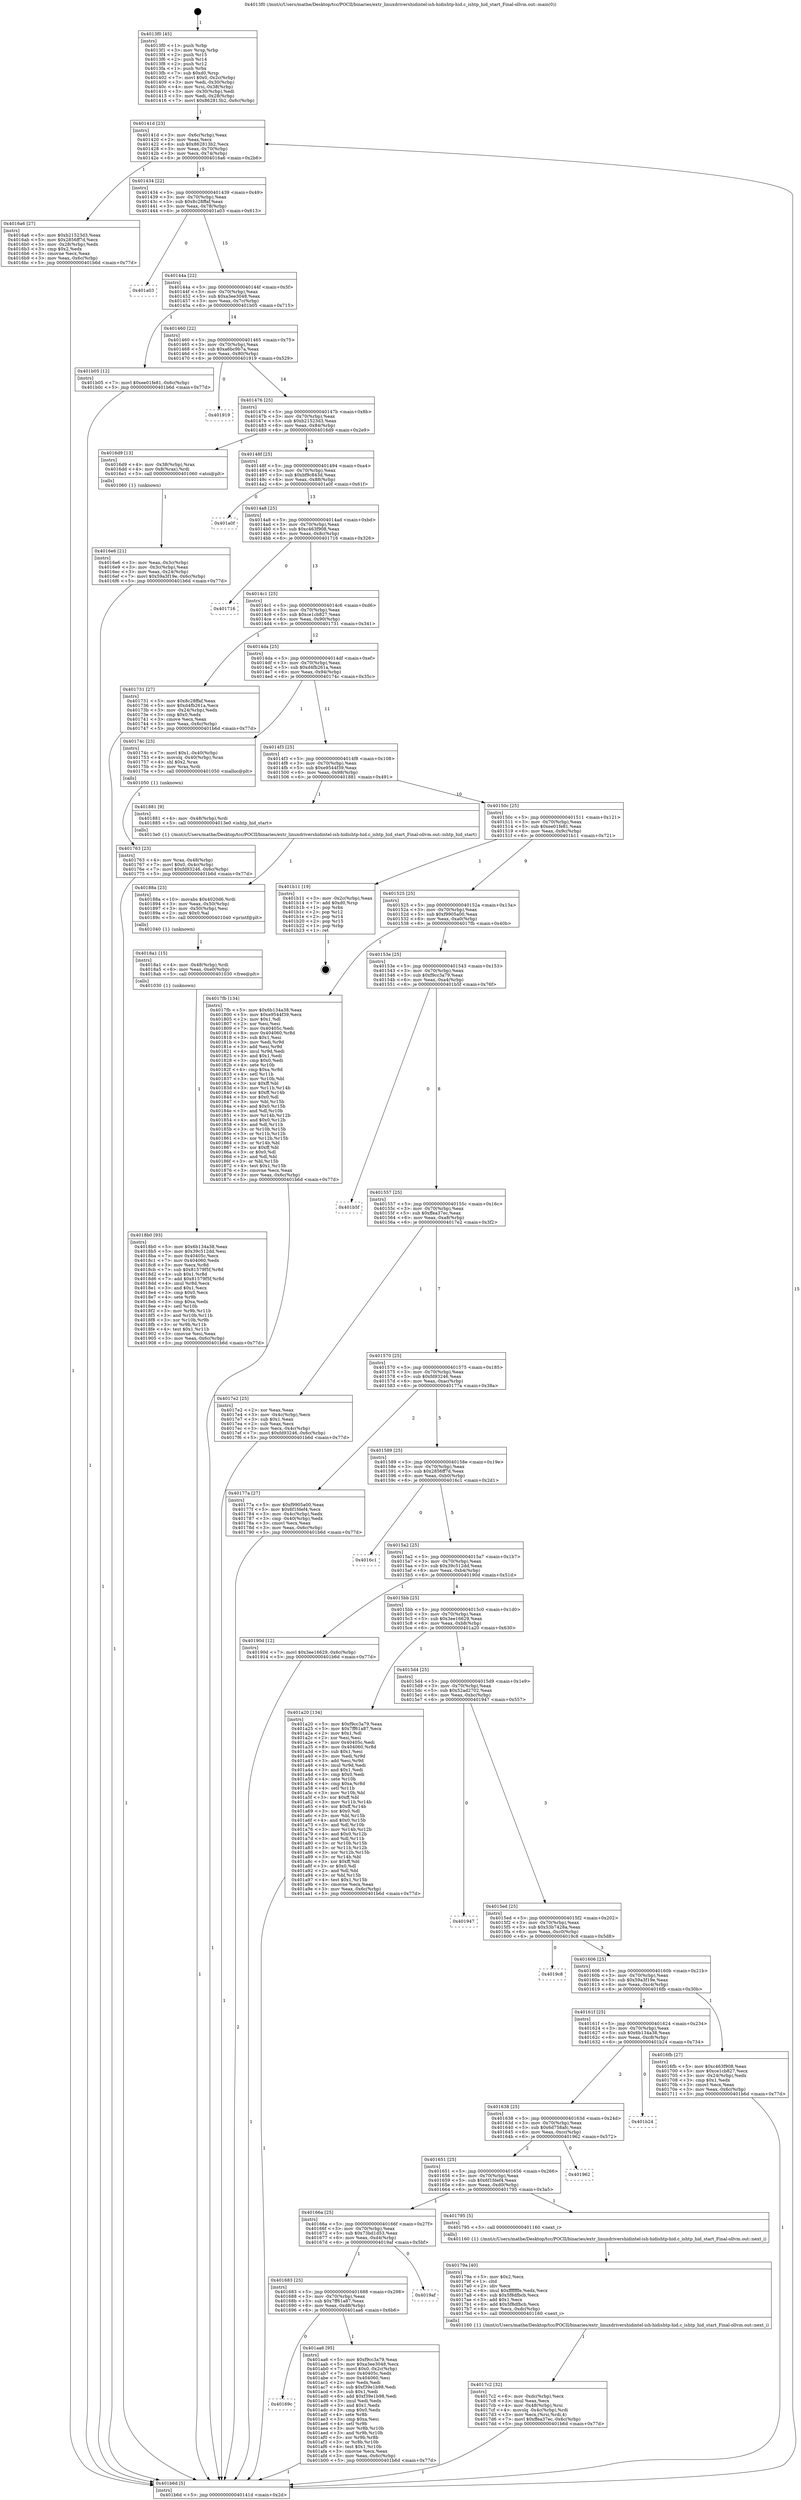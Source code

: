 digraph "0x4013f0" {
  label = "0x4013f0 (/mnt/c/Users/mathe/Desktop/tcc/POCII/binaries/extr_linuxdrivershidintel-ish-hidishtp-hid.c_ishtp_hid_start_Final-ollvm.out::main(0))"
  labelloc = "t"
  node[shape=record]

  Entry [label="",width=0.3,height=0.3,shape=circle,fillcolor=black,style=filled]
  "0x40141d" [label="{
     0x40141d [23]\l
     | [instrs]\l
     &nbsp;&nbsp;0x40141d \<+3\>: mov -0x6c(%rbp),%eax\l
     &nbsp;&nbsp;0x401420 \<+2\>: mov %eax,%ecx\l
     &nbsp;&nbsp;0x401422 \<+6\>: sub $0x862813b2,%ecx\l
     &nbsp;&nbsp;0x401428 \<+3\>: mov %eax,-0x70(%rbp)\l
     &nbsp;&nbsp;0x40142b \<+3\>: mov %ecx,-0x74(%rbp)\l
     &nbsp;&nbsp;0x40142e \<+6\>: je 00000000004016a6 \<main+0x2b6\>\l
  }"]
  "0x4016a6" [label="{
     0x4016a6 [27]\l
     | [instrs]\l
     &nbsp;&nbsp;0x4016a6 \<+5\>: mov $0xb21523d3,%eax\l
     &nbsp;&nbsp;0x4016ab \<+5\>: mov $0x2856ff7d,%ecx\l
     &nbsp;&nbsp;0x4016b0 \<+3\>: mov -0x28(%rbp),%edx\l
     &nbsp;&nbsp;0x4016b3 \<+3\>: cmp $0x2,%edx\l
     &nbsp;&nbsp;0x4016b6 \<+3\>: cmovne %ecx,%eax\l
     &nbsp;&nbsp;0x4016b9 \<+3\>: mov %eax,-0x6c(%rbp)\l
     &nbsp;&nbsp;0x4016bc \<+5\>: jmp 0000000000401b6d \<main+0x77d\>\l
  }"]
  "0x401434" [label="{
     0x401434 [22]\l
     | [instrs]\l
     &nbsp;&nbsp;0x401434 \<+5\>: jmp 0000000000401439 \<main+0x49\>\l
     &nbsp;&nbsp;0x401439 \<+3\>: mov -0x70(%rbp),%eax\l
     &nbsp;&nbsp;0x40143c \<+5\>: sub $0x8c28ffaf,%eax\l
     &nbsp;&nbsp;0x401441 \<+3\>: mov %eax,-0x78(%rbp)\l
     &nbsp;&nbsp;0x401444 \<+6\>: je 0000000000401a03 \<main+0x613\>\l
  }"]
  "0x401b6d" [label="{
     0x401b6d [5]\l
     | [instrs]\l
     &nbsp;&nbsp;0x401b6d \<+5\>: jmp 000000000040141d \<main+0x2d\>\l
  }"]
  "0x4013f0" [label="{
     0x4013f0 [45]\l
     | [instrs]\l
     &nbsp;&nbsp;0x4013f0 \<+1\>: push %rbp\l
     &nbsp;&nbsp;0x4013f1 \<+3\>: mov %rsp,%rbp\l
     &nbsp;&nbsp;0x4013f4 \<+2\>: push %r15\l
     &nbsp;&nbsp;0x4013f6 \<+2\>: push %r14\l
     &nbsp;&nbsp;0x4013f8 \<+2\>: push %r12\l
     &nbsp;&nbsp;0x4013fa \<+1\>: push %rbx\l
     &nbsp;&nbsp;0x4013fb \<+7\>: sub $0xd0,%rsp\l
     &nbsp;&nbsp;0x401402 \<+7\>: movl $0x0,-0x2c(%rbp)\l
     &nbsp;&nbsp;0x401409 \<+3\>: mov %edi,-0x30(%rbp)\l
     &nbsp;&nbsp;0x40140c \<+4\>: mov %rsi,-0x38(%rbp)\l
     &nbsp;&nbsp;0x401410 \<+3\>: mov -0x30(%rbp),%edi\l
     &nbsp;&nbsp;0x401413 \<+3\>: mov %edi,-0x28(%rbp)\l
     &nbsp;&nbsp;0x401416 \<+7\>: movl $0x862813b2,-0x6c(%rbp)\l
  }"]
  Exit [label="",width=0.3,height=0.3,shape=circle,fillcolor=black,style=filled,peripheries=2]
  "0x401a03" [label="{
     0x401a03\l
  }", style=dashed]
  "0x40144a" [label="{
     0x40144a [22]\l
     | [instrs]\l
     &nbsp;&nbsp;0x40144a \<+5\>: jmp 000000000040144f \<main+0x5f\>\l
     &nbsp;&nbsp;0x40144f \<+3\>: mov -0x70(%rbp),%eax\l
     &nbsp;&nbsp;0x401452 \<+5\>: sub $0xa3ee3048,%eax\l
     &nbsp;&nbsp;0x401457 \<+3\>: mov %eax,-0x7c(%rbp)\l
     &nbsp;&nbsp;0x40145a \<+6\>: je 0000000000401b05 \<main+0x715\>\l
  }"]
  "0x40169c" [label="{
     0x40169c\l
  }", style=dashed]
  "0x401b05" [label="{
     0x401b05 [12]\l
     | [instrs]\l
     &nbsp;&nbsp;0x401b05 \<+7\>: movl $0xee01fe81,-0x6c(%rbp)\l
     &nbsp;&nbsp;0x401b0c \<+5\>: jmp 0000000000401b6d \<main+0x77d\>\l
  }"]
  "0x401460" [label="{
     0x401460 [22]\l
     | [instrs]\l
     &nbsp;&nbsp;0x401460 \<+5\>: jmp 0000000000401465 \<main+0x75\>\l
     &nbsp;&nbsp;0x401465 \<+3\>: mov -0x70(%rbp),%eax\l
     &nbsp;&nbsp;0x401468 \<+5\>: sub $0xa6bc9b7a,%eax\l
     &nbsp;&nbsp;0x40146d \<+3\>: mov %eax,-0x80(%rbp)\l
     &nbsp;&nbsp;0x401470 \<+6\>: je 0000000000401919 \<main+0x529\>\l
  }"]
  "0x401aa6" [label="{
     0x401aa6 [95]\l
     | [instrs]\l
     &nbsp;&nbsp;0x401aa6 \<+5\>: mov $0xf9cc3a79,%eax\l
     &nbsp;&nbsp;0x401aab \<+5\>: mov $0xa3ee3048,%ecx\l
     &nbsp;&nbsp;0x401ab0 \<+7\>: movl $0x0,-0x2c(%rbp)\l
     &nbsp;&nbsp;0x401ab7 \<+7\>: mov 0x40405c,%edx\l
     &nbsp;&nbsp;0x401abe \<+7\>: mov 0x404060,%esi\l
     &nbsp;&nbsp;0x401ac5 \<+2\>: mov %edx,%edi\l
     &nbsp;&nbsp;0x401ac7 \<+6\>: sub $0xf39e1b98,%edi\l
     &nbsp;&nbsp;0x401acd \<+3\>: sub $0x1,%edi\l
     &nbsp;&nbsp;0x401ad0 \<+6\>: add $0xf39e1b98,%edi\l
     &nbsp;&nbsp;0x401ad6 \<+3\>: imul %edi,%edx\l
     &nbsp;&nbsp;0x401ad9 \<+3\>: and $0x1,%edx\l
     &nbsp;&nbsp;0x401adc \<+3\>: cmp $0x0,%edx\l
     &nbsp;&nbsp;0x401adf \<+4\>: sete %r8b\l
     &nbsp;&nbsp;0x401ae3 \<+3\>: cmp $0xa,%esi\l
     &nbsp;&nbsp;0x401ae6 \<+4\>: setl %r9b\l
     &nbsp;&nbsp;0x401aea \<+3\>: mov %r8b,%r10b\l
     &nbsp;&nbsp;0x401aed \<+3\>: and %r9b,%r10b\l
     &nbsp;&nbsp;0x401af0 \<+3\>: xor %r9b,%r8b\l
     &nbsp;&nbsp;0x401af3 \<+3\>: or %r8b,%r10b\l
     &nbsp;&nbsp;0x401af6 \<+4\>: test $0x1,%r10b\l
     &nbsp;&nbsp;0x401afa \<+3\>: cmovne %ecx,%eax\l
     &nbsp;&nbsp;0x401afd \<+3\>: mov %eax,-0x6c(%rbp)\l
     &nbsp;&nbsp;0x401b00 \<+5\>: jmp 0000000000401b6d \<main+0x77d\>\l
  }"]
  "0x401919" [label="{
     0x401919\l
  }", style=dashed]
  "0x401476" [label="{
     0x401476 [25]\l
     | [instrs]\l
     &nbsp;&nbsp;0x401476 \<+5\>: jmp 000000000040147b \<main+0x8b\>\l
     &nbsp;&nbsp;0x40147b \<+3\>: mov -0x70(%rbp),%eax\l
     &nbsp;&nbsp;0x40147e \<+5\>: sub $0xb21523d3,%eax\l
     &nbsp;&nbsp;0x401483 \<+6\>: mov %eax,-0x84(%rbp)\l
     &nbsp;&nbsp;0x401489 \<+6\>: je 00000000004016d9 \<main+0x2e9\>\l
  }"]
  "0x401683" [label="{
     0x401683 [25]\l
     | [instrs]\l
     &nbsp;&nbsp;0x401683 \<+5\>: jmp 0000000000401688 \<main+0x298\>\l
     &nbsp;&nbsp;0x401688 \<+3\>: mov -0x70(%rbp),%eax\l
     &nbsp;&nbsp;0x40168b \<+5\>: sub $0x7ff61a87,%eax\l
     &nbsp;&nbsp;0x401690 \<+6\>: mov %eax,-0xd8(%rbp)\l
     &nbsp;&nbsp;0x401696 \<+6\>: je 0000000000401aa6 \<main+0x6b6\>\l
  }"]
  "0x4016d9" [label="{
     0x4016d9 [13]\l
     | [instrs]\l
     &nbsp;&nbsp;0x4016d9 \<+4\>: mov -0x38(%rbp),%rax\l
     &nbsp;&nbsp;0x4016dd \<+4\>: mov 0x8(%rax),%rdi\l
     &nbsp;&nbsp;0x4016e1 \<+5\>: call 0000000000401060 \<atoi@plt\>\l
     | [calls]\l
     &nbsp;&nbsp;0x401060 \{1\} (unknown)\l
  }"]
  "0x40148f" [label="{
     0x40148f [25]\l
     | [instrs]\l
     &nbsp;&nbsp;0x40148f \<+5\>: jmp 0000000000401494 \<main+0xa4\>\l
     &nbsp;&nbsp;0x401494 \<+3\>: mov -0x70(%rbp),%eax\l
     &nbsp;&nbsp;0x401497 \<+5\>: sub $0xbf9c843d,%eax\l
     &nbsp;&nbsp;0x40149c \<+6\>: mov %eax,-0x88(%rbp)\l
     &nbsp;&nbsp;0x4014a2 \<+6\>: je 0000000000401a0f \<main+0x61f\>\l
  }"]
  "0x4016e6" [label="{
     0x4016e6 [21]\l
     | [instrs]\l
     &nbsp;&nbsp;0x4016e6 \<+3\>: mov %eax,-0x3c(%rbp)\l
     &nbsp;&nbsp;0x4016e9 \<+3\>: mov -0x3c(%rbp),%eax\l
     &nbsp;&nbsp;0x4016ec \<+3\>: mov %eax,-0x24(%rbp)\l
     &nbsp;&nbsp;0x4016ef \<+7\>: movl $0x59a3f19e,-0x6c(%rbp)\l
     &nbsp;&nbsp;0x4016f6 \<+5\>: jmp 0000000000401b6d \<main+0x77d\>\l
  }"]
  "0x4019af" [label="{
     0x4019af\l
  }", style=dashed]
  "0x401a0f" [label="{
     0x401a0f\l
  }", style=dashed]
  "0x4014a8" [label="{
     0x4014a8 [25]\l
     | [instrs]\l
     &nbsp;&nbsp;0x4014a8 \<+5\>: jmp 00000000004014ad \<main+0xbd\>\l
     &nbsp;&nbsp;0x4014ad \<+3\>: mov -0x70(%rbp),%eax\l
     &nbsp;&nbsp;0x4014b0 \<+5\>: sub $0xc463f908,%eax\l
     &nbsp;&nbsp;0x4014b5 \<+6\>: mov %eax,-0x8c(%rbp)\l
     &nbsp;&nbsp;0x4014bb \<+6\>: je 0000000000401716 \<main+0x326\>\l
  }"]
  "0x4018b0" [label="{
     0x4018b0 [93]\l
     | [instrs]\l
     &nbsp;&nbsp;0x4018b0 \<+5\>: mov $0x6b134a38,%eax\l
     &nbsp;&nbsp;0x4018b5 \<+5\>: mov $0x39c512dd,%esi\l
     &nbsp;&nbsp;0x4018ba \<+7\>: mov 0x40405c,%ecx\l
     &nbsp;&nbsp;0x4018c1 \<+7\>: mov 0x404060,%edx\l
     &nbsp;&nbsp;0x4018c8 \<+3\>: mov %ecx,%r8d\l
     &nbsp;&nbsp;0x4018cb \<+7\>: sub $0x81579f5f,%r8d\l
     &nbsp;&nbsp;0x4018d2 \<+4\>: sub $0x1,%r8d\l
     &nbsp;&nbsp;0x4018d6 \<+7\>: add $0x81579f5f,%r8d\l
     &nbsp;&nbsp;0x4018dd \<+4\>: imul %r8d,%ecx\l
     &nbsp;&nbsp;0x4018e1 \<+3\>: and $0x1,%ecx\l
     &nbsp;&nbsp;0x4018e4 \<+3\>: cmp $0x0,%ecx\l
     &nbsp;&nbsp;0x4018e7 \<+4\>: sete %r9b\l
     &nbsp;&nbsp;0x4018eb \<+3\>: cmp $0xa,%edx\l
     &nbsp;&nbsp;0x4018ee \<+4\>: setl %r10b\l
     &nbsp;&nbsp;0x4018f2 \<+3\>: mov %r9b,%r11b\l
     &nbsp;&nbsp;0x4018f5 \<+3\>: and %r10b,%r11b\l
     &nbsp;&nbsp;0x4018f8 \<+3\>: xor %r10b,%r9b\l
     &nbsp;&nbsp;0x4018fb \<+3\>: or %r9b,%r11b\l
     &nbsp;&nbsp;0x4018fe \<+4\>: test $0x1,%r11b\l
     &nbsp;&nbsp;0x401902 \<+3\>: cmovne %esi,%eax\l
     &nbsp;&nbsp;0x401905 \<+3\>: mov %eax,-0x6c(%rbp)\l
     &nbsp;&nbsp;0x401908 \<+5\>: jmp 0000000000401b6d \<main+0x77d\>\l
  }"]
  "0x401716" [label="{
     0x401716\l
  }", style=dashed]
  "0x4014c1" [label="{
     0x4014c1 [25]\l
     | [instrs]\l
     &nbsp;&nbsp;0x4014c1 \<+5\>: jmp 00000000004014c6 \<main+0xd6\>\l
     &nbsp;&nbsp;0x4014c6 \<+3\>: mov -0x70(%rbp),%eax\l
     &nbsp;&nbsp;0x4014c9 \<+5\>: sub $0xce1cb827,%eax\l
     &nbsp;&nbsp;0x4014ce \<+6\>: mov %eax,-0x90(%rbp)\l
     &nbsp;&nbsp;0x4014d4 \<+6\>: je 0000000000401731 \<main+0x341\>\l
  }"]
  "0x4018a1" [label="{
     0x4018a1 [15]\l
     | [instrs]\l
     &nbsp;&nbsp;0x4018a1 \<+4\>: mov -0x48(%rbp),%rdi\l
     &nbsp;&nbsp;0x4018a5 \<+6\>: mov %eax,-0xe0(%rbp)\l
     &nbsp;&nbsp;0x4018ab \<+5\>: call 0000000000401030 \<free@plt\>\l
     | [calls]\l
     &nbsp;&nbsp;0x401030 \{1\} (unknown)\l
  }"]
  "0x401731" [label="{
     0x401731 [27]\l
     | [instrs]\l
     &nbsp;&nbsp;0x401731 \<+5\>: mov $0x8c28ffaf,%eax\l
     &nbsp;&nbsp;0x401736 \<+5\>: mov $0xd4fb261a,%ecx\l
     &nbsp;&nbsp;0x40173b \<+3\>: mov -0x24(%rbp),%edx\l
     &nbsp;&nbsp;0x40173e \<+3\>: cmp $0x0,%edx\l
     &nbsp;&nbsp;0x401741 \<+3\>: cmove %ecx,%eax\l
     &nbsp;&nbsp;0x401744 \<+3\>: mov %eax,-0x6c(%rbp)\l
     &nbsp;&nbsp;0x401747 \<+5\>: jmp 0000000000401b6d \<main+0x77d\>\l
  }"]
  "0x4014da" [label="{
     0x4014da [25]\l
     | [instrs]\l
     &nbsp;&nbsp;0x4014da \<+5\>: jmp 00000000004014df \<main+0xef\>\l
     &nbsp;&nbsp;0x4014df \<+3\>: mov -0x70(%rbp),%eax\l
     &nbsp;&nbsp;0x4014e2 \<+5\>: sub $0xd4fb261a,%eax\l
     &nbsp;&nbsp;0x4014e7 \<+6\>: mov %eax,-0x94(%rbp)\l
     &nbsp;&nbsp;0x4014ed \<+6\>: je 000000000040174c \<main+0x35c\>\l
  }"]
  "0x40188a" [label="{
     0x40188a [23]\l
     | [instrs]\l
     &nbsp;&nbsp;0x40188a \<+10\>: movabs $0x4020d6,%rdi\l
     &nbsp;&nbsp;0x401894 \<+3\>: mov %eax,-0x50(%rbp)\l
     &nbsp;&nbsp;0x401897 \<+3\>: mov -0x50(%rbp),%esi\l
     &nbsp;&nbsp;0x40189a \<+2\>: mov $0x0,%al\l
     &nbsp;&nbsp;0x40189c \<+5\>: call 0000000000401040 \<printf@plt\>\l
     | [calls]\l
     &nbsp;&nbsp;0x401040 \{1\} (unknown)\l
  }"]
  "0x40174c" [label="{
     0x40174c [23]\l
     | [instrs]\l
     &nbsp;&nbsp;0x40174c \<+7\>: movl $0x1,-0x40(%rbp)\l
     &nbsp;&nbsp;0x401753 \<+4\>: movslq -0x40(%rbp),%rax\l
     &nbsp;&nbsp;0x401757 \<+4\>: shl $0x2,%rax\l
     &nbsp;&nbsp;0x40175b \<+3\>: mov %rax,%rdi\l
     &nbsp;&nbsp;0x40175e \<+5\>: call 0000000000401050 \<malloc@plt\>\l
     | [calls]\l
     &nbsp;&nbsp;0x401050 \{1\} (unknown)\l
  }"]
  "0x4014f3" [label="{
     0x4014f3 [25]\l
     | [instrs]\l
     &nbsp;&nbsp;0x4014f3 \<+5\>: jmp 00000000004014f8 \<main+0x108\>\l
     &nbsp;&nbsp;0x4014f8 \<+3\>: mov -0x70(%rbp),%eax\l
     &nbsp;&nbsp;0x4014fb \<+5\>: sub $0xe9544f39,%eax\l
     &nbsp;&nbsp;0x401500 \<+6\>: mov %eax,-0x98(%rbp)\l
     &nbsp;&nbsp;0x401506 \<+6\>: je 0000000000401881 \<main+0x491\>\l
  }"]
  "0x4017c2" [label="{
     0x4017c2 [32]\l
     | [instrs]\l
     &nbsp;&nbsp;0x4017c2 \<+6\>: mov -0xdc(%rbp),%ecx\l
     &nbsp;&nbsp;0x4017c8 \<+3\>: imul %eax,%ecx\l
     &nbsp;&nbsp;0x4017cb \<+4\>: mov -0x48(%rbp),%rsi\l
     &nbsp;&nbsp;0x4017cf \<+4\>: movslq -0x4c(%rbp),%rdi\l
     &nbsp;&nbsp;0x4017d3 \<+3\>: mov %ecx,(%rsi,%rdi,4)\l
     &nbsp;&nbsp;0x4017d6 \<+7\>: movl $0xffea37ec,-0x6c(%rbp)\l
     &nbsp;&nbsp;0x4017dd \<+5\>: jmp 0000000000401b6d \<main+0x77d\>\l
  }"]
  "0x401881" [label="{
     0x401881 [9]\l
     | [instrs]\l
     &nbsp;&nbsp;0x401881 \<+4\>: mov -0x48(%rbp),%rdi\l
     &nbsp;&nbsp;0x401885 \<+5\>: call 00000000004013e0 \<ishtp_hid_start\>\l
     | [calls]\l
     &nbsp;&nbsp;0x4013e0 \{1\} (/mnt/c/Users/mathe/Desktop/tcc/POCII/binaries/extr_linuxdrivershidintel-ish-hidishtp-hid.c_ishtp_hid_start_Final-ollvm.out::ishtp_hid_start)\l
  }"]
  "0x40150c" [label="{
     0x40150c [25]\l
     | [instrs]\l
     &nbsp;&nbsp;0x40150c \<+5\>: jmp 0000000000401511 \<main+0x121\>\l
     &nbsp;&nbsp;0x401511 \<+3\>: mov -0x70(%rbp),%eax\l
     &nbsp;&nbsp;0x401514 \<+5\>: sub $0xee01fe81,%eax\l
     &nbsp;&nbsp;0x401519 \<+6\>: mov %eax,-0x9c(%rbp)\l
     &nbsp;&nbsp;0x40151f \<+6\>: je 0000000000401b11 \<main+0x721\>\l
  }"]
  "0x40179a" [label="{
     0x40179a [40]\l
     | [instrs]\l
     &nbsp;&nbsp;0x40179a \<+5\>: mov $0x2,%ecx\l
     &nbsp;&nbsp;0x40179f \<+1\>: cltd\l
     &nbsp;&nbsp;0x4017a0 \<+2\>: idiv %ecx\l
     &nbsp;&nbsp;0x4017a2 \<+6\>: imul $0xfffffffe,%edx,%ecx\l
     &nbsp;&nbsp;0x4017a8 \<+6\>: sub $0x5f8dfbcb,%ecx\l
     &nbsp;&nbsp;0x4017ae \<+3\>: add $0x1,%ecx\l
     &nbsp;&nbsp;0x4017b1 \<+6\>: add $0x5f8dfbcb,%ecx\l
     &nbsp;&nbsp;0x4017b7 \<+6\>: mov %ecx,-0xdc(%rbp)\l
     &nbsp;&nbsp;0x4017bd \<+5\>: call 0000000000401160 \<next_i\>\l
     | [calls]\l
     &nbsp;&nbsp;0x401160 \{1\} (/mnt/c/Users/mathe/Desktop/tcc/POCII/binaries/extr_linuxdrivershidintel-ish-hidishtp-hid.c_ishtp_hid_start_Final-ollvm.out::next_i)\l
  }"]
  "0x401b11" [label="{
     0x401b11 [19]\l
     | [instrs]\l
     &nbsp;&nbsp;0x401b11 \<+3\>: mov -0x2c(%rbp),%eax\l
     &nbsp;&nbsp;0x401b14 \<+7\>: add $0xd0,%rsp\l
     &nbsp;&nbsp;0x401b1b \<+1\>: pop %rbx\l
     &nbsp;&nbsp;0x401b1c \<+2\>: pop %r12\l
     &nbsp;&nbsp;0x401b1e \<+2\>: pop %r14\l
     &nbsp;&nbsp;0x401b20 \<+2\>: pop %r15\l
     &nbsp;&nbsp;0x401b22 \<+1\>: pop %rbp\l
     &nbsp;&nbsp;0x401b23 \<+1\>: ret\l
  }"]
  "0x401525" [label="{
     0x401525 [25]\l
     | [instrs]\l
     &nbsp;&nbsp;0x401525 \<+5\>: jmp 000000000040152a \<main+0x13a\>\l
     &nbsp;&nbsp;0x40152a \<+3\>: mov -0x70(%rbp),%eax\l
     &nbsp;&nbsp;0x40152d \<+5\>: sub $0xf9905a00,%eax\l
     &nbsp;&nbsp;0x401532 \<+6\>: mov %eax,-0xa0(%rbp)\l
     &nbsp;&nbsp;0x401538 \<+6\>: je 00000000004017fb \<main+0x40b\>\l
  }"]
  "0x40166a" [label="{
     0x40166a [25]\l
     | [instrs]\l
     &nbsp;&nbsp;0x40166a \<+5\>: jmp 000000000040166f \<main+0x27f\>\l
     &nbsp;&nbsp;0x40166f \<+3\>: mov -0x70(%rbp),%eax\l
     &nbsp;&nbsp;0x401672 \<+5\>: sub $0x73bd1d53,%eax\l
     &nbsp;&nbsp;0x401677 \<+6\>: mov %eax,-0xd4(%rbp)\l
     &nbsp;&nbsp;0x40167d \<+6\>: je 00000000004019af \<main+0x5bf\>\l
  }"]
  "0x4017fb" [label="{
     0x4017fb [134]\l
     | [instrs]\l
     &nbsp;&nbsp;0x4017fb \<+5\>: mov $0x6b134a38,%eax\l
     &nbsp;&nbsp;0x401800 \<+5\>: mov $0xe9544f39,%ecx\l
     &nbsp;&nbsp;0x401805 \<+2\>: mov $0x1,%dl\l
     &nbsp;&nbsp;0x401807 \<+2\>: xor %esi,%esi\l
     &nbsp;&nbsp;0x401809 \<+7\>: mov 0x40405c,%edi\l
     &nbsp;&nbsp;0x401810 \<+8\>: mov 0x404060,%r8d\l
     &nbsp;&nbsp;0x401818 \<+3\>: sub $0x1,%esi\l
     &nbsp;&nbsp;0x40181b \<+3\>: mov %edi,%r9d\l
     &nbsp;&nbsp;0x40181e \<+3\>: add %esi,%r9d\l
     &nbsp;&nbsp;0x401821 \<+4\>: imul %r9d,%edi\l
     &nbsp;&nbsp;0x401825 \<+3\>: and $0x1,%edi\l
     &nbsp;&nbsp;0x401828 \<+3\>: cmp $0x0,%edi\l
     &nbsp;&nbsp;0x40182b \<+4\>: sete %r10b\l
     &nbsp;&nbsp;0x40182f \<+4\>: cmp $0xa,%r8d\l
     &nbsp;&nbsp;0x401833 \<+4\>: setl %r11b\l
     &nbsp;&nbsp;0x401837 \<+3\>: mov %r10b,%bl\l
     &nbsp;&nbsp;0x40183a \<+3\>: xor $0xff,%bl\l
     &nbsp;&nbsp;0x40183d \<+3\>: mov %r11b,%r14b\l
     &nbsp;&nbsp;0x401840 \<+4\>: xor $0xff,%r14b\l
     &nbsp;&nbsp;0x401844 \<+3\>: xor $0x0,%dl\l
     &nbsp;&nbsp;0x401847 \<+3\>: mov %bl,%r15b\l
     &nbsp;&nbsp;0x40184a \<+4\>: and $0x0,%r15b\l
     &nbsp;&nbsp;0x40184e \<+3\>: and %dl,%r10b\l
     &nbsp;&nbsp;0x401851 \<+3\>: mov %r14b,%r12b\l
     &nbsp;&nbsp;0x401854 \<+4\>: and $0x0,%r12b\l
     &nbsp;&nbsp;0x401858 \<+3\>: and %dl,%r11b\l
     &nbsp;&nbsp;0x40185b \<+3\>: or %r10b,%r15b\l
     &nbsp;&nbsp;0x40185e \<+3\>: or %r11b,%r12b\l
     &nbsp;&nbsp;0x401861 \<+3\>: xor %r12b,%r15b\l
     &nbsp;&nbsp;0x401864 \<+3\>: or %r14b,%bl\l
     &nbsp;&nbsp;0x401867 \<+3\>: xor $0xff,%bl\l
     &nbsp;&nbsp;0x40186a \<+3\>: or $0x0,%dl\l
     &nbsp;&nbsp;0x40186d \<+2\>: and %dl,%bl\l
     &nbsp;&nbsp;0x40186f \<+3\>: or %bl,%r15b\l
     &nbsp;&nbsp;0x401872 \<+4\>: test $0x1,%r15b\l
     &nbsp;&nbsp;0x401876 \<+3\>: cmovne %ecx,%eax\l
     &nbsp;&nbsp;0x401879 \<+3\>: mov %eax,-0x6c(%rbp)\l
     &nbsp;&nbsp;0x40187c \<+5\>: jmp 0000000000401b6d \<main+0x77d\>\l
  }"]
  "0x40153e" [label="{
     0x40153e [25]\l
     | [instrs]\l
     &nbsp;&nbsp;0x40153e \<+5\>: jmp 0000000000401543 \<main+0x153\>\l
     &nbsp;&nbsp;0x401543 \<+3\>: mov -0x70(%rbp),%eax\l
     &nbsp;&nbsp;0x401546 \<+5\>: sub $0xf9cc3a79,%eax\l
     &nbsp;&nbsp;0x40154b \<+6\>: mov %eax,-0xa4(%rbp)\l
     &nbsp;&nbsp;0x401551 \<+6\>: je 0000000000401b5f \<main+0x76f\>\l
  }"]
  "0x401795" [label="{
     0x401795 [5]\l
     | [instrs]\l
     &nbsp;&nbsp;0x401795 \<+5\>: call 0000000000401160 \<next_i\>\l
     | [calls]\l
     &nbsp;&nbsp;0x401160 \{1\} (/mnt/c/Users/mathe/Desktop/tcc/POCII/binaries/extr_linuxdrivershidintel-ish-hidishtp-hid.c_ishtp_hid_start_Final-ollvm.out::next_i)\l
  }"]
  "0x401b5f" [label="{
     0x401b5f\l
  }", style=dashed]
  "0x401557" [label="{
     0x401557 [25]\l
     | [instrs]\l
     &nbsp;&nbsp;0x401557 \<+5\>: jmp 000000000040155c \<main+0x16c\>\l
     &nbsp;&nbsp;0x40155c \<+3\>: mov -0x70(%rbp),%eax\l
     &nbsp;&nbsp;0x40155f \<+5\>: sub $0xffea37ec,%eax\l
     &nbsp;&nbsp;0x401564 \<+6\>: mov %eax,-0xa8(%rbp)\l
     &nbsp;&nbsp;0x40156a \<+6\>: je 00000000004017e2 \<main+0x3f2\>\l
  }"]
  "0x401651" [label="{
     0x401651 [25]\l
     | [instrs]\l
     &nbsp;&nbsp;0x401651 \<+5\>: jmp 0000000000401656 \<main+0x266\>\l
     &nbsp;&nbsp;0x401656 \<+3\>: mov -0x70(%rbp),%eax\l
     &nbsp;&nbsp;0x401659 \<+5\>: sub $0x6f1fdef4,%eax\l
     &nbsp;&nbsp;0x40165e \<+6\>: mov %eax,-0xd0(%rbp)\l
     &nbsp;&nbsp;0x401664 \<+6\>: je 0000000000401795 \<main+0x3a5\>\l
  }"]
  "0x4017e2" [label="{
     0x4017e2 [25]\l
     | [instrs]\l
     &nbsp;&nbsp;0x4017e2 \<+2\>: xor %eax,%eax\l
     &nbsp;&nbsp;0x4017e4 \<+3\>: mov -0x4c(%rbp),%ecx\l
     &nbsp;&nbsp;0x4017e7 \<+3\>: sub $0x1,%eax\l
     &nbsp;&nbsp;0x4017ea \<+2\>: sub %eax,%ecx\l
     &nbsp;&nbsp;0x4017ec \<+3\>: mov %ecx,-0x4c(%rbp)\l
     &nbsp;&nbsp;0x4017ef \<+7\>: movl $0xfd93246,-0x6c(%rbp)\l
     &nbsp;&nbsp;0x4017f6 \<+5\>: jmp 0000000000401b6d \<main+0x77d\>\l
  }"]
  "0x401570" [label="{
     0x401570 [25]\l
     | [instrs]\l
     &nbsp;&nbsp;0x401570 \<+5\>: jmp 0000000000401575 \<main+0x185\>\l
     &nbsp;&nbsp;0x401575 \<+3\>: mov -0x70(%rbp),%eax\l
     &nbsp;&nbsp;0x401578 \<+5\>: sub $0xfd93246,%eax\l
     &nbsp;&nbsp;0x40157d \<+6\>: mov %eax,-0xac(%rbp)\l
     &nbsp;&nbsp;0x401583 \<+6\>: je 000000000040177a \<main+0x38a\>\l
  }"]
  "0x401962" [label="{
     0x401962\l
  }", style=dashed]
  "0x40177a" [label="{
     0x40177a [27]\l
     | [instrs]\l
     &nbsp;&nbsp;0x40177a \<+5\>: mov $0xf9905a00,%eax\l
     &nbsp;&nbsp;0x40177f \<+5\>: mov $0x6f1fdef4,%ecx\l
     &nbsp;&nbsp;0x401784 \<+3\>: mov -0x4c(%rbp),%edx\l
     &nbsp;&nbsp;0x401787 \<+3\>: cmp -0x40(%rbp),%edx\l
     &nbsp;&nbsp;0x40178a \<+3\>: cmovl %ecx,%eax\l
     &nbsp;&nbsp;0x40178d \<+3\>: mov %eax,-0x6c(%rbp)\l
     &nbsp;&nbsp;0x401790 \<+5\>: jmp 0000000000401b6d \<main+0x77d\>\l
  }"]
  "0x401589" [label="{
     0x401589 [25]\l
     | [instrs]\l
     &nbsp;&nbsp;0x401589 \<+5\>: jmp 000000000040158e \<main+0x19e\>\l
     &nbsp;&nbsp;0x40158e \<+3\>: mov -0x70(%rbp),%eax\l
     &nbsp;&nbsp;0x401591 \<+5\>: sub $0x2856ff7d,%eax\l
     &nbsp;&nbsp;0x401596 \<+6\>: mov %eax,-0xb0(%rbp)\l
     &nbsp;&nbsp;0x40159c \<+6\>: je 00000000004016c1 \<main+0x2d1\>\l
  }"]
  "0x401638" [label="{
     0x401638 [25]\l
     | [instrs]\l
     &nbsp;&nbsp;0x401638 \<+5\>: jmp 000000000040163d \<main+0x24d\>\l
     &nbsp;&nbsp;0x40163d \<+3\>: mov -0x70(%rbp),%eax\l
     &nbsp;&nbsp;0x401640 \<+5\>: sub $0x6d758afc,%eax\l
     &nbsp;&nbsp;0x401645 \<+6\>: mov %eax,-0xcc(%rbp)\l
     &nbsp;&nbsp;0x40164b \<+6\>: je 0000000000401962 \<main+0x572\>\l
  }"]
  "0x4016c1" [label="{
     0x4016c1\l
  }", style=dashed]
  "0x4015a2" [label="{
     0x4015a2 [25]\l
     | [instrs]\l
     &nbsp;&nbsp;0x4015a2 \<+5\>: jmp 00000000004015a7 \<main+0x1b7\>\l
     &nbsp;&nbsp;0x4015a7 \<+3\>: mov -0x70(%rbp),%eax\l
     &nbsp;&nbsp;0x4015aa \<+5\>: sub $0x39c512dd,%eax\l
     &nbsp;&nbsp;0x4015af \<+6\>: mov %eax,-0xb4(%rbp)\l
     &nbsp;&nbsp;0x4015b5 \<+6\>: je 000000000040190d \<main+0x51d\>\l
  }"]
  "0x401b24" [label="{
     0x401b24\l
  }", style=dashed]
  "0x40190d" [label="{
     0x40190d [12]\l
     | [instrs]\l
     &nbsp;&nbsp;0x40190d \<+7\>: movl $0x3ee16629,-0x6c(%rbp)\l
     &nbsp;&nbsp;0x401914 \<+5\>: jmp 0000000000401b6d \<main+0x77d\>\l
  }"]
  "0x4015bb" [label="{
     0x4015bb [25]\l
     | [instrs]\l
     &nbsp;&nbsp;0x4015bb \<+5\>: jmp 00000000004015c0 \<main+0x1d0\>\l
     &nbsp;&nbsp;0x4015c0 \<+3\>: mov -0x70(%rbp),%eax\l
     &nbsp;&nbsp;0x4015c3 \<+5\>: sub $0x3ee16629,%eax\l
     &nbsp;&nbsp;0x4015c8 \<+6\>: mov %eax,-0xb8(%rbp)\l
     &nbsp;&nbsp;0x4015ce \<+6\>: je 0000000000401a20 \<main+0x630\>\l
  }"]
  "0x401763" [label="{
     0x401763 [23]\l
     | [instrs]\l
     &nbsp;&nbsp;0x401763 \<+4\>: mov %rax,-0x48(%rbp)\l
     &nbsp;&nbsp;0x401767 \<+7\>: movl $0x0,-0x4c(%rbp)\l
     &nbsp;&nbsp;0x40176e \<+7\>: movl $0xfd93246,-0x6c(%rbp)\l
     &nbsp;&nbsp;0x401775 \<+5\>: jmp 0000000000401b6d \<main+0x77d\>\l
  }"]
  "0x401a20" [label="{
     0x401a20 [134]\l
     | [instrs]\l
     &nbsp;&nbsp;0x401a20 \<+5\>: mov $0xf9cc3a79,%eax\l
     &nbsp;&nbsp;0x401a25 \<+5\>: mov $0x7ff61a87,%ecx\l
     &nbsp;&nbsp;0x401a2a \<+2\>: mov $0x1,%dl\l
     &nbsp;&nbsp;0x401a2c \<+2\>: xor %esi,%esi\l
     &nbsp;&nbsp;0x401a2e \<+7\>: mov 0x40405c,%edi\l
     &nbsp;&nbsp;0x401a35 \<+8\>: mov 0x404060,%r8d\l
     &nbsp;&nbsp;0x401a3d \<+3\>: sub $0x1,%esi\l
     &nbsp;&nbsp;0x401a40 \<+3\>: mov %edi,%r9d\l
     &nbsp;&nbsp;0x401a43 \<+3\>: add %esi,%r9d\l
     &nbsp;&nbsp;0x401a46 \<+4\>: imul %r9d,%edi\l
     &nbsp;&nbsp;0x401a4a \<+3\>: and $0x1,%edi\l
     &nbsp;&nbsp;0x401a4d \<+3\>: cmp $0x0,%edi\l
     &nbsp;&nbsp;0x401a50 \<+4\>: sete %r10b\l
     &nbsp;&nbsp;0x401a54 \<+4\>: cmp $0xa,%r8d\l
     &nbsp;&nbsp;0x401a58 \<+4\>: setl %r11b\l
     &nbsp;&nbsp;0x401a5c \<+3\>: mov %r10b,%bl\l
     &nbsp;&nbsp;0x401a5f \<+3\>: xor $0xff,%bl\l
     &nbsp;&nbsp;0x401a62 \<+3\>: mov %r11b,%r14b\l
     &nbsp;&nbsp;0x401a65 \<+4\>: xor $0xff,%r14b\l
     &nbsp;&nbsp;0x401a69 \<+3\>: xor $0x0,%dl\l
     &nbsp;&nbsp;0x401a6c \<+3\>: mov %bl,%r15b\l
     &nbsp;&nbsp;0x401a6f \<+4\>: and $0x0,%r15b\l
     &nbsp;&nbsp;0x401a73 \<+3\>: and %dl,%r10b\l
     &nbsp;&nbsp;0x401a76 \<+3\>: mov %r14b,%r12b\l
     &nbsp;&nbsp;0x401a79 \<+4\>: and $0x0,%r12b\l
     &nbsp;&nbsp;0x401a7d \<+3\>: and %dl,%r11b\l
     &nbsp;&nbsp;0x401a80 \<+3\>: or %r10b,%r15b\l
     &nbsp;&nbsp;0x401a83 \<+3\>: or %r11b,%r12b\l
     &nbsp;&nbsp;0x401a86 \<+3\>: xor %r12b,%r15b\l
     &nbsp;&nbsp;0x401a89 \<+3\>: or %r14b,%bl\l
     &nbsp;&nbsp;0x401a8c \<+3\>: xor $0xff,%bl\l
     &nbsp;&nbsp;0x401a8f \<+3\>: or $0x0,%dl\l
     &nbsp;&nbsp;0x401a92 \<+2\>: and %dl,%bl\l
     &nbsp;&nbsp;0x401a94 \<+3\>: or %bl,%r15b\l
     &nbsp;&nbsp;0x401a97 \<+4\>: test $0x1,%r15b\l
     &nbsp;&nbsp;0x401a9b \<+3\>: cmovne %ecx,%eax\l
     &nbsp;&nbsp;0x401a9e \<+3\>: mov %eax,-0x6c(%rbp)\l
     &nbsp;&nbsp;0x401aa1 \<+5\>: jmp 0000000000401b6d \<main+0x77d\>\l
  }"]
  "0x4015d4" [label="{
     0x4015d4 [25]\l
     | [instrs]\l
     &nbsp;&nbsp;0x4015d4 \<+5\>: jmp 00000000004015d9 \<main+0x1e9\>\l
     &nbsp;&nbsp;0x4015d9 \<+3\>: mov -0x70(%rbp),%eax\l
     &nbsp;&nbsp;0x4015dc \<+5\>: sub $0x52ad2702,%eax\l
     &nbsp;&nbsp;0x4015e1 \<+6\>: mov %eax,-0xbc(%rbp)\l
     &nbsp;&nbsp;0x4015e7 \<+6\>: je 0000000000401947 \<main+0x557\>\l
  }"]
  "0x40161f" [label="{
     0x40161f [25]\l
     | [instrs]\l
     &nbsp;&nbsp;0x40161f \<+5\>: jmp 0000000000401624 \<main+0x234\>\l
     &nbsp;&nbsp;0x401624 \<+3\>: mov -0x70(%rbp),%eax\l
     &nbsp;&nbsp;0x401627 \<+5\>: sub $0x6b134a38,%eax\l
     &nbsp;&nbsp;0x40162c \<+6\>: mov %eax,-0xc8(%rbp)\l
     &nbsp;&nbsp;0x401632 \<+6\>: je 0000000000401b24 \<main+0x734\>\l
  }"]
  "0x401947" [label="{
     0x401947\l
  }", style=dashed]
  "0x4015ed" [label="{
     0x4015ed [25]\l
     | [instrs]\l
     &nbsp;&nbsp;0x4015ed \<+5\>: jmp 00000000004015f2 \<main+0x202\>\l
     &nbsp;&nbsp;0x4015f2 \<+3\>: mov -0x70(%rbp),%eax\l
     &nbsp;&nbsp;0x4015f5 \<+5\>: sub $0x53b7428a,%eax\l
     &nbsp;&nbsp;0x4015fa \<+6\>: mov %eax,-0xc0(%rbp)\l
     &nbsp;&nbsp;0x401600 \<+6\>: je 00000000004019c8 \<main+0x5d8\>\l
  }"]
  "0x4016fb" [label="{
     0x4016fb [27]\l
     | [instrs]\l
     &nbsp;&nbsp;0x4016fb \<+5\>: mov $0xc463f908,%eax\l
     &nbsp;&nbsp;0x401700 \<+5\>: mov $0xce1cb827,%ecx\l
     &nbsp;&nbsp;0x401705 \<+3\>: mov -0x24(%rbp),%edx\l
     &nbsp;&nbsp;0x401708 \<+3\>: cmp $0x1,%edx\l
     &nbsp;&nbsp;0x40170b \<+3\>: cmovl %ecx,%eax\l
     &nbsp;&nbsp;0x40170e \<+3\>: mov %eax,-0x6c(%rbp)\l
     &nbsp;&nbsp;0x401711 \<+5\>: jmp 0000000000401b6d \<main+0x77d\>\l
  }"]
  "0x4019c8" [label="{
     0x4019c8\l
  }", style=dashed]
  "0x401606" [label="{
     0x401606 [25]\l
     | [instrs]\l
     &nbsp;&nbsp;0x401606 \<+5\>: jmp 000000000040160b \<main+0x21b\>\l
     &nbsp;&nbsp;0x40160b \<+3\>: mov -0x70(%rbp),%eax\l
     &nbsp;&nbsp;0x40160e \<+5\>: sub $0x59a3f19e,%eax\l
     &nbsp;&nbsp;0x401613 \<+6\>: mov %eax,-0xc4(%rbp)\l
     &nbsp;&nbsp;0x401619 \<+6\>: je 00000000004016fb \<main+0x30b\>\l
  }"]
  Entry -> "0x4013f0" [label=" 1"]
  "0x40141d" -> "0x4016a6" [label=" 1"]
  "0x40141d" -> "0x401434" [label=" 15"]
  "0x4016a6" -> "0x401b6d" [label=" 1"]
  "0x4013f0" -> "0x40141d" [label=" 1"]
  "0x401b6d" -> "0x40141d" [label=" 15"]
  "0x401b11" -> Exit [label=" 1"]
  "0x401434" -> "0x401a03" [label=" 0"]
  "0x401434" -> "0x40144a" [label=" 15"]
  "0x401b05" -> "0x401b6d" [label=" 1"]
  "0x40144a" -> "0x401b05" [label=" 1"]
  "0x40144a" -> "0x401460" [label=" 14"]
  "0x401aa6" -> "0x401b6d" [label=" 1"]
  "0x401460" -> "0x401919" [label=" 0"]
  "0x401460" -> "0x401476" [label=" 14"]
  "0x401683" -> "0x40169c" [label=" 0"]
  "0x401476" -> "0x4016d9" [label=" 1"]
  "0x401476" -> "0x40148f" [label=" 13"]
  "0x4016d9" -> "0x4016e6" [label=" 1"]
  "0x4016e6" -> "0x401b6d" [label=" 1"]
  "0x401683" -> "0x401aa6" [label=" 1"]
  "0x40148f" -> "0x401a0f" [label=" 0"]
  "0x40148f" -> "0x4014a8" [label=" 13"]
  "0x40166a" -> "0x401683" [label=" 1"]
  "0x4014a8" -> "0x401716" [label=" 0"]
  "0x4014a8" -> "0x4014c1" [label=" 13"]
  "0x40166a" -> "0x4019af" [label=" 0"]
  "0x4014c1" -> "0x401731" [label=" 1"]
  "0x4014c1" -> "0x4014da" [label=" 12"]
  "0x401a20" -> "0x401b6d" [label=" 1"]
  "0x4014da" -> "0x40174c" [label=" 1"]
  "0x4014da" -> "0x4014f3" [label=" 11"]
  "0x40190d" -> "0x401b6d" [label=" 1"]
  "0x4014f3" -> "0x401881" [label=" 1"]
  "0x4014f3" -> "0x40150c" [label=" 10"]
  "0x4018b0" -> "0x401b6d" [label=" 1"]
  "0x40150c" -> "0x401b11" [label=" 1"]
  "0x40150c" -> "0x401525" [label=" 9"]
  "0x4018a1" -> "0x4018b0" [label=" 1"]
  "0x401525" -> "0x4017fb" [label=" 1"]
  "0x401525" -> "0x40153e" [label=" 8"]
  "0x40188a" -> "0x4018a1" [label=" 1"]
  "0x40153e" -> "0x401b5f" [label=" 0"]
  "0x40153e" -> "0x401557" [label=" 8"]
  "0x401881" -> "0x40188a" [label=" 1"]
  "0x401557" -> "0x4017e2" [label=" 1"]
  "0x401557" -> "0x401570" [label=" 7"]
  "0x4017e2" -> "0x401b6d" [label=" 1"]
  "0x401570" -> "0x40177a" [label=" 2"]
  "0x401570" -> "0x401589" [label=" 5"]
  "0x4017c2" -> "0x401b6d" [label=" 1"]
  "0x401589" -> "0x4016c1" [label=" 0"]
  "0x401589" -> "0x4015a2" [label=" 5"]
  "0x401795" -> "0x40179a" [label=" 1"]
  "0x4015a2" -> "0x40190d" [label=" 1"]
  "0x4015a2" -> "0x4015bb" [label=" 4"]
  "0x401651" -> "0x40166a" [label=" 1"]
  "0x4015bb" -> "0x401a20" [label=" 1"]
  "0x4015bb" -> "0x4015d4" [label=" 3"]
  "0x4017fb" -> "0x401b6d" [label=" 1"]
  "0x4015d4" -> "0x401947" [label=" 0"]
  "0x4015d4" -> "0x4015ed" [label=" 3"]
  "0x401638" -> "0x401651" [label=" 2"]
  "0x4015ed" -> "0x4019c8" [label=" 0"]
  "0x4015ed" -> "0x401606" [label=" 3"]
  "0x401638" -> "0x401962" [label=" 0"]
  "0x401606" -> "0x4016fb" [label=" 1"]
  "0x401606" -> "0x40161f" [label=" 2"]
  "0x4016fb" -> "0x401b6d" [label=" 1"]
  "0x401731" -> "0x401b6d" [label=" 1"]
  "0x40174c" -> "0x401763" [label=" 1"]
  "0x401763" -> "0x401b6d" [label=" 1"]
  "0x40177a" -> "0x401b6d" [label=" 2"]
  "0x401651" -> "0x401795" [label=" 1"]
  "0x40161f" -> "0x401b24" [label=" 0"]
  "0x40161f" -> "0x401638" [label=" 2"]
  "0x40179a" -> "0x4017c2" [label=" 1"]
}
